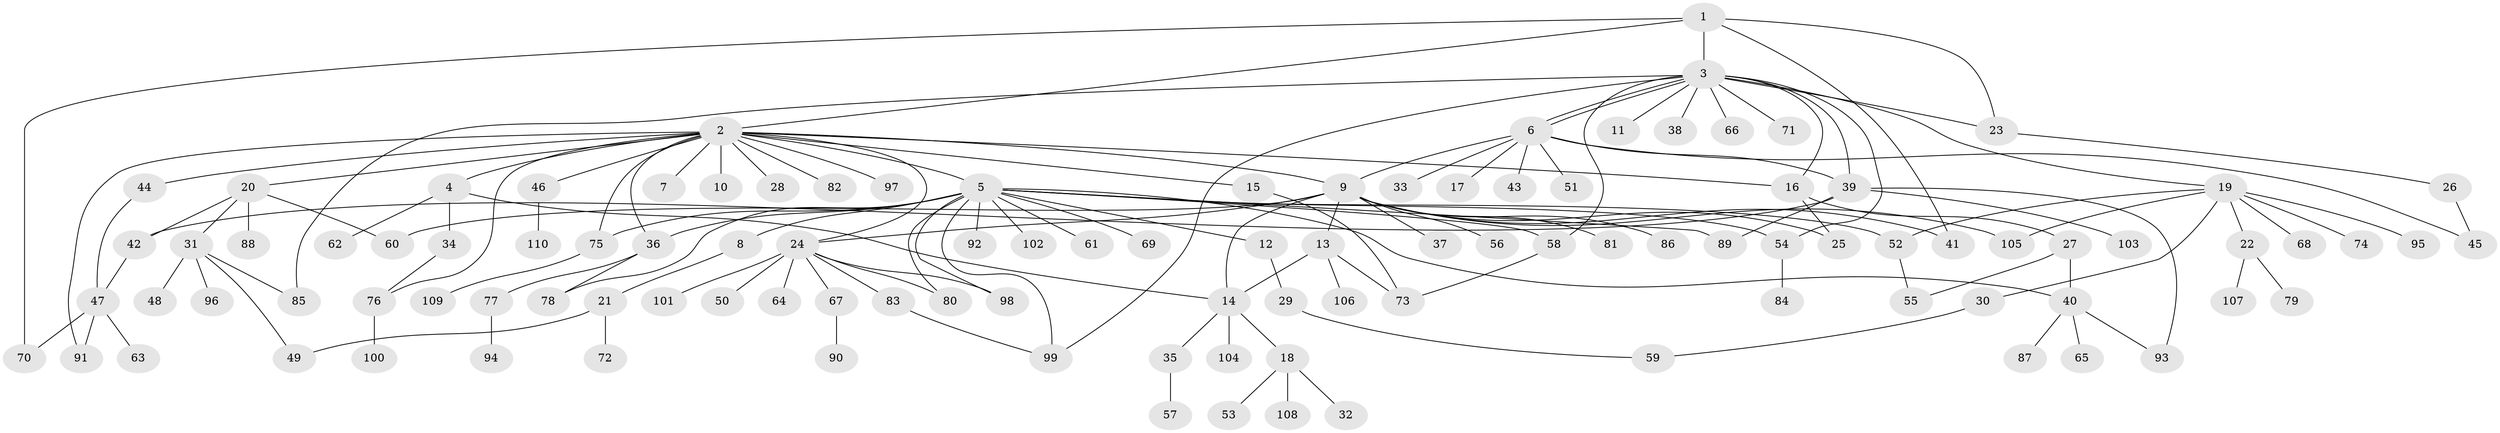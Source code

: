 // Generated by graph-tools (version 1.1) at 2025/14/03/09/25 04:14:37]
// undirected, 110 vertices, 146 edges
graph export_dot {
graph [start="1"]
  node [color=gray90,style=filled];
  1;
  2;
  3;
  4;
  5;
  6;
  7;
  8;
  9;
  10;
  11;
  12;
  13;
  14;
  15;
  16;
  17;
  18;
  19;
  20;
  21;
  22;
  23;
  24;
  25;
  26;
  27;
  28;
  29;
  30;
  31;
  32;
  33;
  34;
  35;
  36;
  37;
  38;
  39;
  40;
  41;
  42;
  43;
  44;
  45;
  46;
  47;
  48;
  49;
  50;
  51;
  52;
  53;
  54;
  55;
  56;
  57;
  58;
  59;
  60;
  61;
  62;
  63;
  64;
  65;
  66;
  67;
  68;
  69;
  70;
  71;
  72;
  73;
  74;
  75;
  76;
  77;
  78;
  79;
  80;
  81;
  82;
  83;
  84;
  85;
  86;
  87;
  88;
  89;
  90;
  91;
  92;
  93;
  94;
  95;
  96;
  97;
  98;
  99;
  100;
  101;
  102;
  103;
  104;
  105;
  106;
  107;
  108;
  109;
  110;
  1 -- 2;
  1 -- 3;
  1 -- 23;
  1 -- 41;
  1 -- 70;
  2 -- 4;
  2 -- 5;
  2 -- 7;
  2 -- 9;
  2 -- 10;
  2 -- 15;
  2 -- 16;
  2 -- 20;
  2 -- 24;
  2 -- 28;
  2 -- 36;
  2 -- 44;
  2 -- 46;
  2 -- 75;
  2 -- 76;
  2 -- 82;
  2 -- 91;
  2 -- 97;
  3 -- 6;
  3 -- 6;
  3 -- 11;
  3 -- 16;
  3 -- 19;
  3 -- 23;
  3 -- 38;
  3 -- 39;
  3 -- 54;
  3 -- 58;
  3 -- 66;
  3 -- 71;
  3 -- 85;
  3 -- 99;
  4 -- 14;
  4 -- 34;
  4 -- 62;
  5 -- 8;
  5 -- 12;
  5 -- 36;
  5 -- 40;
  5 -- 52;
  5 -- 54;
  5 -- 58;
  5 -- 61;
  5 -- 69;
  5 -- 75;
  5 -- 78;
  5 -- 80;
  5 -- 89;
  5 -- 92;
  5 -- 98;
  5 -- 99;
  5 -- 102;
  6 -- 9;
  6 -- 17;
  6 -- 33;
  6 -- 39;
  6 -- 43;
  6 -- 45;
  6 -- 51;
  8 -- 21;
  9 -- 13;
  9 -- 14;
  9 -- 24;
  9 -- 25;
  9 -- 37;
  9 -- 41;
  9 -- 56;
  9 -- 60;
  9 -- 81;
  9 -- 86;
  9 -- 105;
  12 -- 29;
  13 -- 14;
  13 -- 73;
  13 -- 106;
  14 -- 18;
  14 -- 35;
  14 -- 104;
  15 -- 73;
  16 -- 25;
  16 -- 27;
  18 -- 32;
  18 -- 53;
  18 -- 108;
  19 -- 22;
  19 -- 30;
  19 -- 52;
  19 -- 68;
  19 -- 74;
  19 -- 95;
  19 -- 105;
  20 -- 31;
  20 -- 42;
  20 -- 60;
  20 -- 88;
  21 -- 49;
  21 -- 72;
  22 -- 79;
  22 -- 107;
  23 -- 26;
  24 -- 50;
  24 -- 64;
  24 -- 67;
  24 -- 80;
  24 -- 83;
  24 -- 98;
  24 -- 101;
  26 -- 45;
  27 -- 40;
  27 -- 55;
  29 -- 59;
  30 -- 59;
  31 -- 48;
  31 -- 49;
  31 -- 85;
  31 -- 96;
  34 -- 76;
  35 -- 57;
  36 -- 77;
  36 -- 78;
  39 -- 42;
  39 -- 89;
  39 -- 93;
  39 -- 103;
  40 -- 65;
  40 -- 87;
  40 -- 93;
  42 -- 47;
  44 -- 47;
  46 -- 110;
  47 -- 63;
  47 -- 70;
  47 -- 91;
  52 -- 55;
  54 -- 84;
  58 -- 73;
  67 -- 90;
  75 -- 109;
  76 -- 100;
  77 -- 94;
  83 -- 99;
}
